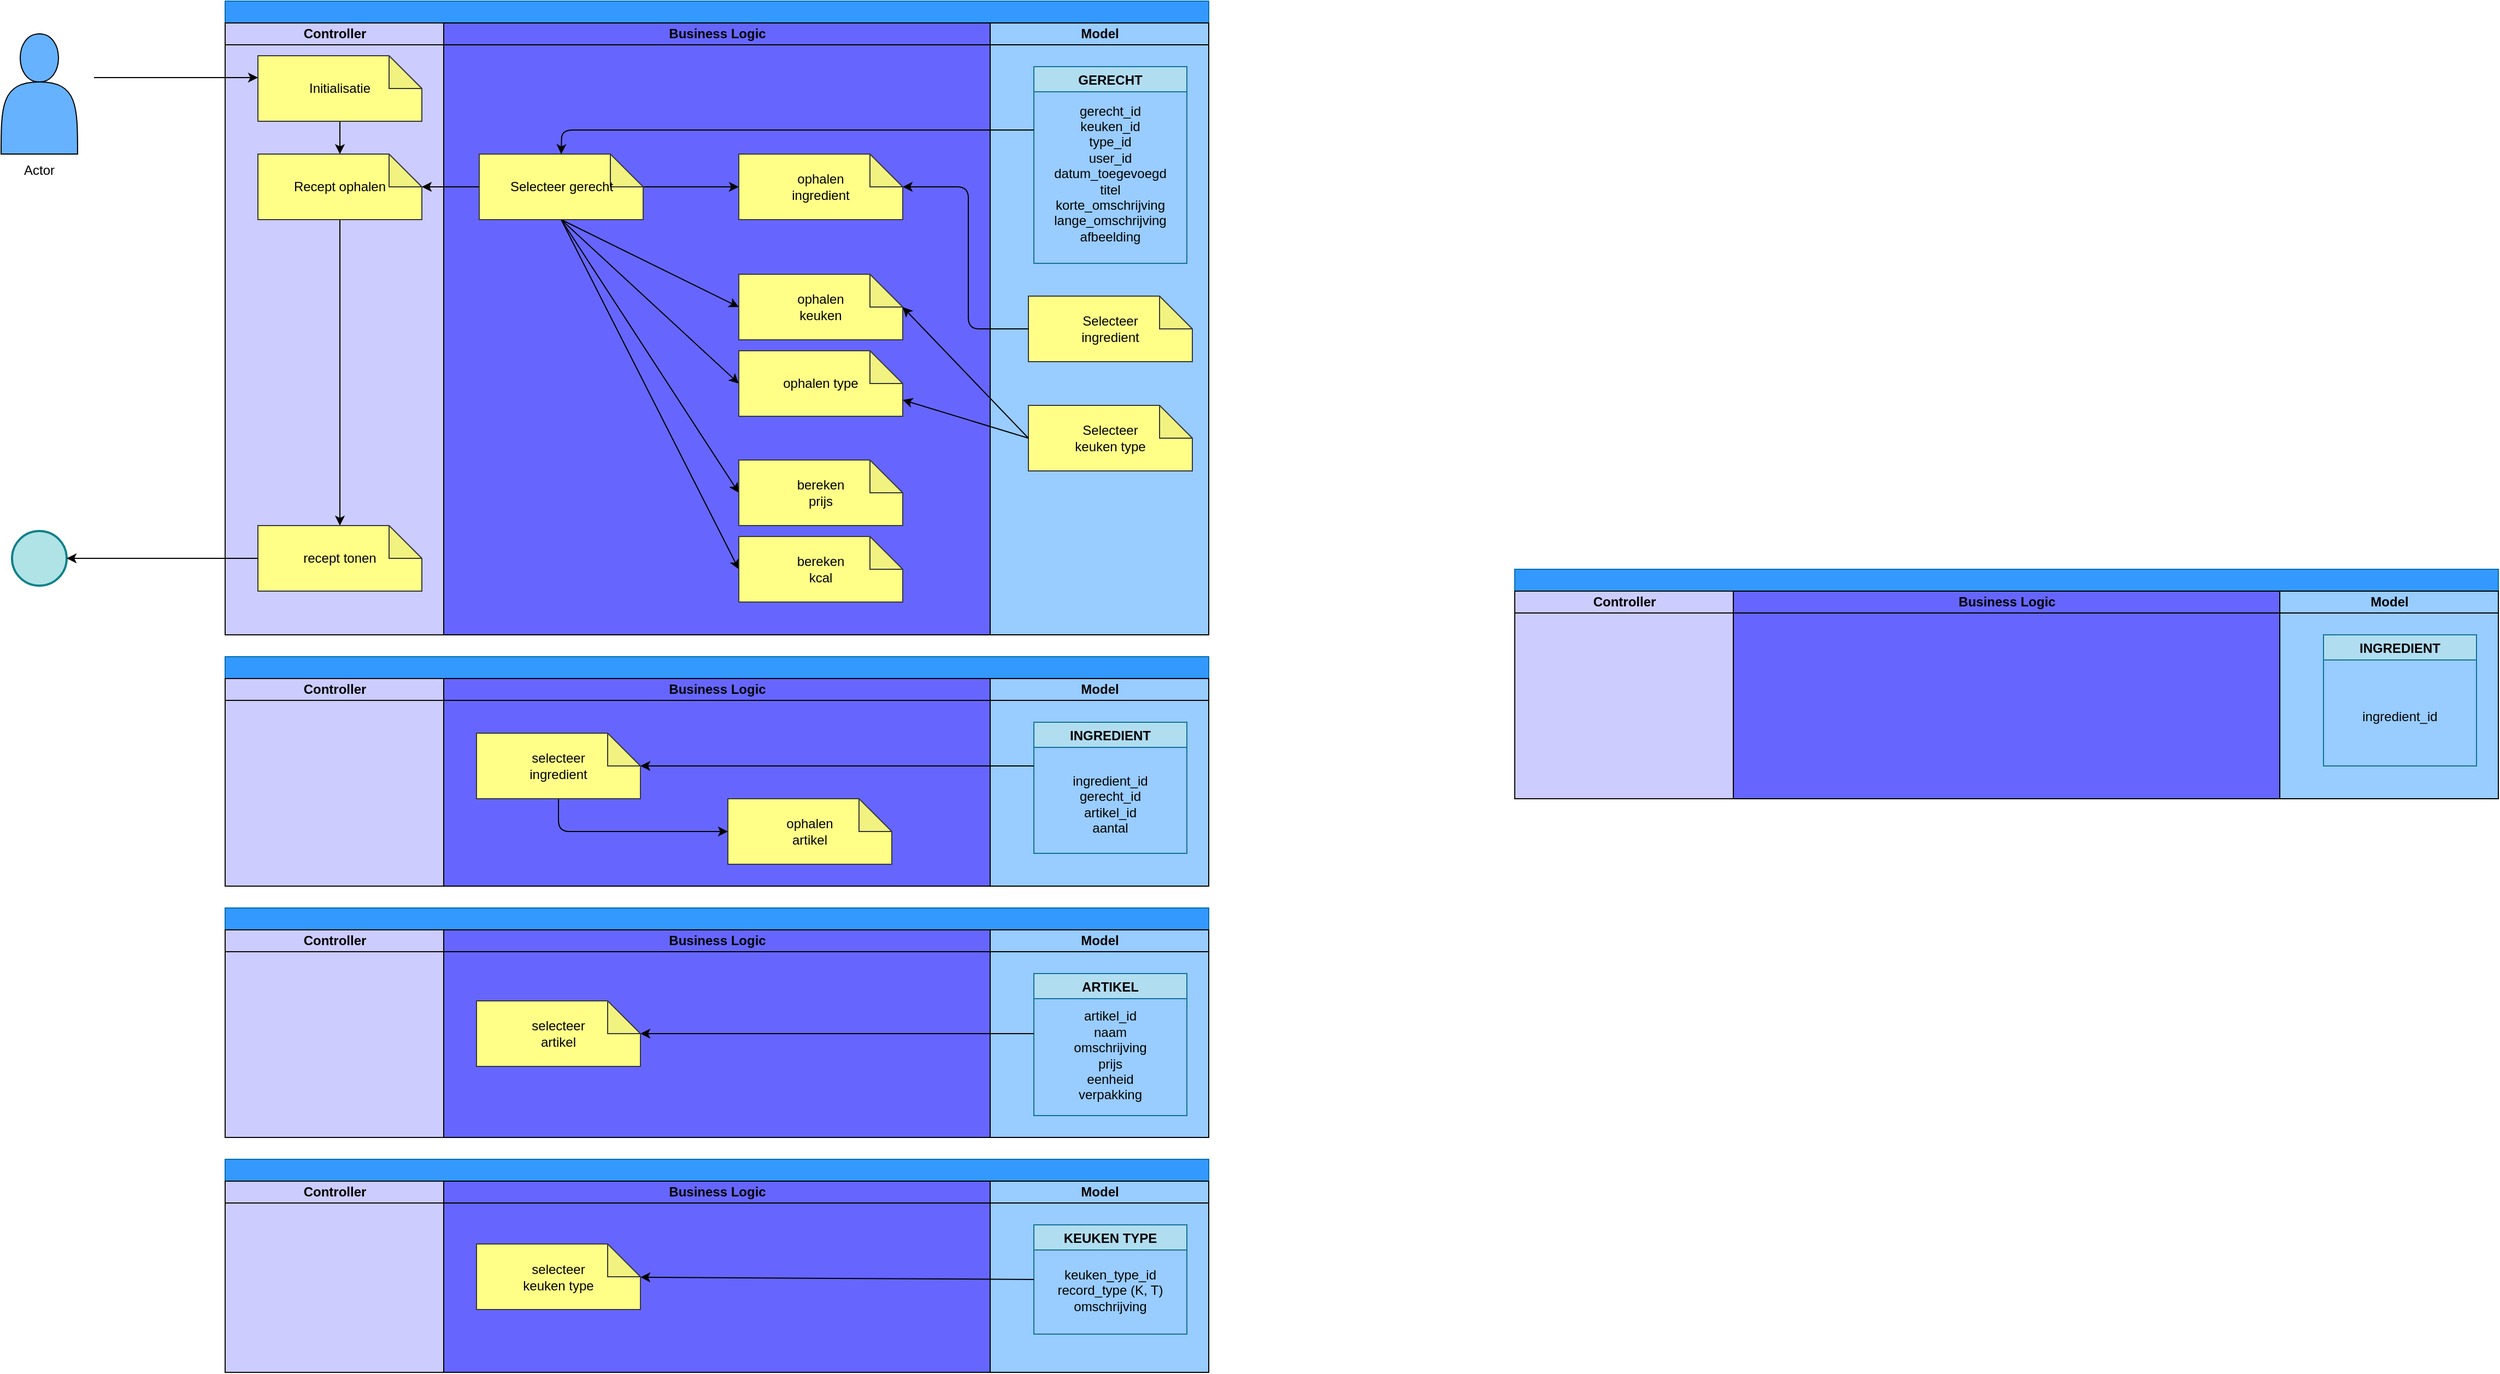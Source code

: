 <mxfile>
    <diagram id="W9O1iImb4MWXxn7yZl5L" name="Page-1">
        <mxGraphModel dx="1492" dy="1439" grid="1" gridSize="10" guides="1" tooltips="1" connect="1" arrows="1" fold="1" page="1" pageScale="1" pageWidth="850" pageHeight="1100" math="0" shadow="0">
            <root>
                <mxCell id="0"/>
                <mxCell id="1" parent="0"/>
                <mxCell id="2" value="" style="swimlane;childLayout=stackLayout;resizeParent=1;resizeParentMax=0;startSize=20;html=1;fillColor=#3399FF;fontColor=#000000;strokeColor=#006EAF;" parent="1" vertex="1">
                    <mxGeometry x="40" y="-20" width="900" height="580" as="geometry"/>
                </mxCell>
                <mxCell id="3" value="Controller" style="swimlane;startSize=20;html=1;fillColor=#CCCCFF;fontColor=#000000;strokeColor=#0a0a0a;gradientColor=none;swimlaneFillColor=#CCCCFF;" parent="2" vertex="1">
                    <mxGeometry y="20" width="200" height="560" as="geometry"/>
                </mxCell>
                <mxCell id="20" style="edgeStyle=none;html=1;exitX=0.5;exitY=1;exitDx=0;exitDy=0;exitPerimeter=0;entryX=0.5;entryY=0;entryDx=0;entryDy=0;entryPerimeter=0;strokeColor=#000000;fontColor=#000000;" parent="3" source="12" target="17" edge="1">
                    <mxGeometry relative="1" as="geometry"/>
                </mxCell>
                <mxCell id="12" value="&lt;span style=&quot;color: rgb(0, 0, 0);&quot;&gt;Initialisatie&lt;/span&gt;" style="shape=note;whiteSpace=wrap;html=1;backgroundOutline=1;darkOpacity=0.05;strokeColor=#36393d;fillColor=#ffff88;" parent="3" vertex="1">
                    <mxGeometry x="30" y="30" width="150" height="60" as="geometry"/>
                </mxCell>
                <mxCell id="21" style="edgeStyle=none;html=1;exitX=0.5;exitY=1;exitDx=0;exitDy=0;exitPerimeter=0;strokeColor=#000000;fontColor=#000000;" parent="3" source="17" target="36" edge="1">
                    <mxGeometry relative="1" as="geometry">
                        <mxPoint x="105" y="210" as="targetPoint"/>
                    </mxGeometry>
                </mxCell>
                <mxCell id="17" value="&lt;font color=&quot;#000000&quot;&gt;Recept ophalen&lt;/font&gt;" style="shape=note;whiteSpace=wrap;html=1;backgroundOutline=1;darkOpacity=0.05;strokeColor=#36393d;fillColor=#ffff88;" parent="3" vertex="1">
                    <mxGeometry x="30" y="120" width="150" height="60" as="geometry"/>
                </mxCell>
                <mxCell id="36" value="recept tonen" style="shape=note;whiteSpace=wrap;html=1;backgroundOutline=1;darkOpacity=0.05;strokeColor=#36393d;fillColor=#ffff88;fontColor=#000000;labelBackgroundColor=none;" parent="3" vertex="1">
                    <mxGeometry x="30" y="460" width="150" height="60" as="geometry"/>
                </mxCell>
                <mxCell id="4" value="&lt;font color=&quot;#000000&quot;&gt;Business Logic&lt;/font&gt;" style="swimlane;startSize=20;html=1;fillColor=#6666FF;strokeColor=#000000;swimlaneFillColor=#6666FF;fontColor=#ffffff;" parent="2" vertex="1">
                    <mxGeometry x="200" y="20" width="500" height="560" as="geometry"/>
                </mxCell>
                <mxCell id="133" style="edgeStyle=none;html=1;exitX=0.5;exitY=1;exitDx=0;exitDy=0;exitPerimeter=0;entryX=0;entryY=0.5;entryDx=0;entryDy=0;entryPerimeter=0;fontColor=#000000;strokeColor=#000000;" edge="1" parent="4" source="25" target="44">
                    <mxGeometry relative="1" as="geometry"/>
                </mxCell>
                <mxCell id="134" style="edgeStyle=none;html=1;entryX=0;entryY=0.5;entryDx=0;entryDy=0;entryPerimeter=0;strokeColor=#000000;fontColor=#000000;exitX=0.5;exitY=1;exitDx=0;exitDy=0;exitPerimeter=0;" edge="1" parent="4" source="25" target="45">
                    <mxGeometry relative="1" as="geometry"/>
                </mxCell>
                <mxCell id="135" style="edgeStyle=none;html=1;entryX=0;entryY=0.5;entryDx=0;entryDy=0;entryPerimeter=0;strokeColor=#000000;fontColor=#000000;exitX=0.5;exitY=1;exitDx=0;exitDy=0;exitPerimeter=0;" edge="1" parent="4" source="25" target="46">
                    <mxGeometry relative="1" as="geometry"/>
                </mxCell>
                <mxCell id="136" style="edgeStyle=none;html=1;entryX=0;entryY=0.5;entryDx=0;entryDy=0;entryPerimeter=0;strokeColor=#000000;fontColor=#000000;exitX=0.5;exitY=1;exitDx=0;exitDy=0;exitPerimeter=0;" edge="1" parent="4" source="25" target="47">
                    <mxGeometry relative="1" as="geometry"/>
                </mxCell>
                <mxCell id="138" style="edgeStyle=none;html=1;exitX=0;exitY=0;exitDx=150;exitDy=30;exitPerimeter=0;strokeColor=#000000;fontColor=#000000;" edge="1" parent="4" source="25" target="29">
                    <mxGeometry relative="1" as="geometry"/>
                </mxCell>
                <mxCell id="25" value="&lt;font color=&quot;#000000&quot;&gt;Selecteer gerecht&lt;/font&gt;" style="shape=note;whiteSpace=wrap;html=1;backgroundOutline=1;darkOpacity=0.05;strokeColor=#36393d;fillColor=#ffff88;" parent="4" vertex="1">
                    <mxGeometry x="32.5" y="120" width="150" height="60" as="geometry"/>
                </mxCell>
                <mxCell id="29" value="&lt;font color=&quot;#000000&quot;&gt;ophalen&lt;br&gt;ingredient&lt;/font&gt;" style="shape=note;whiteSpace=wrap;html=1;backgroundOutline=1;darkOpacity=0.05;strokeColor=#36393d;fillColor=#ffff88;" parent="4" vertex="1">
                    <mxGeometry x="270" y="120" width="150" height="60" as="geometry"/>
                </mxCell>
                <mxCell id="44" value="&lt;font color=&quot;#000000&quot;&gt;ophalen&lt;br&gt;keuken&lt;/font&gt;" style="shape=note;whiteSpace=wrap;html=1;backgroundOutline=1;darkOpacity=0.05;strokeColor=#36393d;fillColor=#ffff88;" vertex="1" parent="4">
                    <mxGeometry x="270" y="230" width="150" height="60" as="geometry"/>
                </mxCell>
                <mxCell id="45" value="&lt;font color=&quot;#000000&quot;&gt;ophalen type&lt;/font&gt;" style="shape=note;whiteSpace=wrap;html=1;backgroundOutline=1;darkOpacity=0.05;strokeColor=#36393d;fillColor=#ffff88;" vertex="1" parent="4">
                    <mxGeometry x="270" y="300" width="150" height="60" as="geometry"/>
                </mxCell>
                <mxCell id="46" value="&lt;font color=&quot;#000000&quot;&gt;bereken&lt;br&gt;prijs&lt;/font&gt;" style="shape=note;whiteSpace=wrap;html=1;backgroundOutline=1;darkOpacity=0.05;strokeColor=#36393d;fillColor=#ffff88;" vertex="1" parent="4">
                    <mxGeometry x="270" y="400" width="150" height="60" as="geometry"/>
                </mxCell>
                <mxCell id="47" value="&lt;font color=&quot;#000000&quot;&gt;bereken&lt;br&gt;kcal&lt;/font&gt;" style="shape=note;whiteSpace=wrap;html=1;backgroundOutline=1;darkOpacity=0.05;strokeColor=#36393d;fillColor=#ffff88;" vertex="1" parent="4">
                    <mxGeometry x="270" y="470" width="150" height="60" as="geometry"/>
                </mxCell>
                <mxCell id="5" value="&lt;font color=&quot;#000000&quot;&gt;Model&lt;/font&gt;" style="swimlane;startSize=20;html=1;fillColor=#99CCFF;swimlaneFillColor=#99CCFF;strokeColor=#000000;" parent="2" vertex="1">
                    <mxGeometry x="700" y="20" width="200" height="560" as="geometry"/>
                </mxCell>
                <mxCell id="23" value="GERECHT" style="swimlane;labelBackgroundColor=none;strokeColor=#10739e;fillColor=#b1ddf0;fontColor=#000000;startSize=23;" parent="5" vertex="1">
                    <mxGeometry x="40" y="40" width="140" height="180" as="geometry"/>
                </mxCell>
                <mxCell id="43" value="&lt;font color=&quot;#000000&quot;&gt;gerecht_id&lt;br&gt;keuken_id&lt;br&gt;type_id&lt;br&gt;user_id&lt;br&gt;datum_toegevoegd&lt;br&gt;titel&lt;br&gt;korte_omschrijving&lt;br&gt;lange_omschrijving&lt;br&gt;afbeelding&lt;br&gt;&lt;br&gt;&lt;/font&gt;" style="text;html=1;strokeColor=none;fillColor=none;align=center;verticalAlign=middle;whiteSpace=wrap;rounded=0;" vertex="1" parent="23">
                    <mxGeometry x="10" y="40" width="120" height="130" as="geometry"/>
                </mxCell>
                <mxCell id="28" value="&lt;font color=&quot;#000000&quot;&gt;Selecteer &lt;br&gt;ingredient&lt;/font&gt;" style="shape=note;whiteSpace=wrap;html=1;backgroundOutline=1;darkOpacity=0.05;strokeColor=#36393d;fillColor=#ffff88;" parent="5" vertex="1">
                    <mxGeometry x="35" y="250" width="150" height="60" as="geometry"/>
                </mxCell>
                <mxCell id="30" value="&lt;font color=&quot;#000000&quot;&gt;Selecteer&lt;br&gt;keuken type&lt;br&gt;&lt;/font&gt;" style="shape=note;whiteSpace=wrap;html=1;backgroundOutline=1;darkOpacity=0.05;strokeColor=#36393d;fillColor=#ffff88;" parent="5" vertex="1">
                    <mxGeometry x="35" y="350" width="150" height="60" as="geometry"/>
                </mxCell>
                <mxCell id="26" style="edgeStyle=none;html=1;entryX=0.5;entryY=0;entryDx=0;entryDy=0;entryPerimeter=0;strokeColor=#000000;fontColor=#000000;" parent="2" target="25" edge="1">
                    <mxGeometry relative="1" as="geometry">
                        <Array as="points">
                            <mxPoint x="308" y="118"/>
                        </Array>
                        <mxPoint x="740" y="118" as="sourcePoint"/>
                    </mxGeometry>
                </mxCell>
                <mxCell id="27" style="edgeStyle=none;html=1;entryX=0;entryY=0;entryDx=150;entryDy=30;entryPerimeter=0;strokeColor=#000000;fontColor=#000000;" parent="2" source="25" target="17" edge="1">
                    <mxGeometry relative="1" as="geometry"/>
                </mxCell>
                <mxCell id="31" style="edgeStyle=none;html=1;exitX=0;exitY=0.5;exitDx=0;exitDy=0;exitPerimeter=0;strokeColor=#000000;fontColor=#000000;entryX=0;entryY=0;entryDx=150;entryDy=30;entryPerimeter=0;" parent="2" source="28" target="29" edge="1">
                    <mxGeometry relative="1" as="geometry">
                        <Array as="points">
                            <mxPoint x="680" y="300"/>
                            <mxPoint x="680" y="170"/>
                        </Array>
                    </mxGeometry>
                </mxCell>
                <mxCell id="33" style="edgeStyle=none;html=1;exitX=0;exitY=0.5;exitDx=0;exitDy=0;exitPerimeter=0;strokeColor=#000000;fontColor=#000000;entryX=0;entryY=0;entryDx=150;entryDy=45;entryPerimeter=0;" parent="2" source="30" target="45" edge="1">
                    <mxGeometry relative="1" as="geometry">
                        <mxPoint x="660" y="350" as="targetPoint"/>
                    </mxGeometry>
                </mxCell>
                <mxCell id="132" style="edgeStyle=none;html=1;strokeColor=#000000;fontColor=#000000;entryX=0;entryY=0;entryDx=150;entryDy=30;entryPerimeter=0;exitX=0;exitY=0.5;exitDx=0;exitDy=0;exitPerimeter=0;" edge="1" parent="2" source="30" target="44">
                    <mxGeometry relative="1" as="geometry">
                        <mxPoint x="730" y="380" as="sourcePoint"/>
                        <mxPoint x="670" y="360" as="targetPoint"/>
                    </mxGeometry>
                </mxCell>
                <mxCell id="7" value="" style="shape=actor;whiteSpace=wrap;html=1;fillColor=#66B2FF;strokeColor=#000000;" parent="1" vertex="1">
                    <mxGeometry x="-165" y="10" width="70" height="110" as="geometry"/>
                </mxCell>
                <mxCell id="8" value="Actor" style="text;html=1;strokeColor=none;fillColor=none;align=center;verticalAlign=middle;whiteSpace=wrap;rounded=0;" parent="1" vertex="1">
                    <mxGeometry x="-160" y="120" width="60" height="30" as="geometry"/>
                </mxCell>
                <mxCell id="11" value="" style="endArrow=classic;html=1;fontColor=#000000;strokeColor=#000000;" parent="1" edge="1">
                    <mxGeometry width="50" height="50" relative="1" as="geometry">
                        <mxPoint x="-80" y="50" as="sourcePoint"/>
                        <mxPoint x="70" y="50" as="targetPoint"/>
                    </mxGeometry>
                </mxCell>
                <mxCell id="40" value="" style="ellipse;whiteSpace=wrap;html=1;aspect=fixed;labelBackgroundColor=none;strokeColor=#0e8088;fillColor=#b0e3e6;strokeWidth=2;" parent="1" vertex="1">
                    <mxGeometry x="-155" y="465" width="50" height="50" as="geometry"/>
                </mxCell>
                <mxCell id="41" style="edgeStyle=none;html=1;exitX=0;exitY=0.5;exitDx=0;exitDy=0;exitPerimeter=0;entryX=1;entryY=0.5;entryDx=0;entryDy=0;strokeColor=#000000;fontColor=#000000;" parent="1" source="36" target="40" edge="1">
                    <mxGeometry relative="1" as="geometry"/>
                </mxCell>
                <mxCell id="85" value="" style="swimlane;childLayout=stackLayout;resizeParent=1;resizeParentMax=0;startSize=20;html=1;fillColor=#3399FF;fontColor=#000000;strokeColor=#006EAF;" vertex="1" parent="1">
                    <mxGeometry x="40" y="580" width="900" height="210" as="geometry"/>
                </mxCell>
                <mxCell id="86" value="Controller" style="swimlane;startSize=20;html=1;fillColor=#CCCCFF;fontColor=#000000;strokeColor=#0a0a0a;gradientColor=none;swimlaneFillColor=#CCCCFF;" vertex="1" parent="85">
                    <mxGeometry y="20" width="200" height="190" as="geometry"/>
                </mxCell>
                <mxCell id="92" value="&lt;font color=&quot;#000000&quot;&gt;Business Logic&lt;/font&gt;" style="swimlane;startSize=20;html=1;fillColor=#6666FF;strokeColor=#000000;swimlaneFillColor=#6666FF;fontColor=#ffffff;" vertex="1" parent="85">
                    <mxGeometry x="200" y="20" width="500" height="190" as="geometry"/>
                </mxCell>
                <mxCell id="137" style="edgeStyle=none;html=1;entryX=0;entryY=0.5;entryDx=0;entryDy=0;entryPerimeter=0;strokeColor=#000000;fontColor=#000000;exitX=0.5;exitY=1;exitDx=0;exitDy=0;exitPerimeter=0;" edge="1" parent="92" source="94" target="110">
                    <mxGeometry relative="1" as="geometry">
                        <Array as="points">
                            <mxPoint x="105" y="140"/>
                        </Array>
                    </mxGeometry>
                </mxCell>
                <mxCell id="94" value="&lt;font color=&quot;#000000&quot;&gt;selecteer&lt;br&gt;ingredient&lt;/font&gt;" style="shape=note;whiteSpace=wrap;html=1;backgroundOutline=1;darkOpacity=0.05;strokeColor=#36393d;fillColor=#ffff88;" vertex="1" parent="92">
                    <mxGeometry x="30" y="50" width="150" height="60" as="geometry"/>
                </mxCell>
                <mxCell id="110" value="&lt;font color=&quot;#000000&quot;&gt;ophalen&lt;br&gt;artikel&lt;/font&gt;" style="shape=note;whiteSpace=wrap;html=1;backgroundOutline=1;darkOpacity=0.05;strokeColor=#36393d;fillColor=#ffff88;" vertex="1" parent="92">
                    <mxGeometry x="260" y="110" width="150" height="60" as="geometry"/>
                </mxCell>
                <mxCell id="99" value="&lt;font color=&quot;#000000&quot;&gt;Model&lt;/font&gt;" style="swimlane;startSize=20;html=1;fillColor=#99CCFF;swimlaneFillColor=#99CCFF;strokeColor=#000000;" vertex="1" parent="85">
                    <mxGeometry x="700" y="20" width="200" height="190" as="geometry"/>
                </mxCell>
                <mxCell id="100" value="INGREDIENT" style="swimlane;labelBackgroundColor=none;strokeColor=#10739e;fillColor=#b1ddf0;fontColor=#000000;startSize=23;" vertex="1" parent="99">
                    <mxGeometry x="40" y="40" width="140" height="120" as="geometry"/>
                </mxCell>
                <mxCell id="101" value="&lt;font color=&quot;#000000&quot;&gt;ingredient_id&lt;br&gt;gerecht_id&lt;br&gt;artikel_id&lt;br&gt;aantal&lt;br&gt;&lt;/font&gt;" style="text;html=1;strokeColor=none;fillColor=none;align=center;verticalAlign=middle;whiteSpace=wrap;rounded=0;" vertex="1" parent="100">
                    <mxGeometry x="15" y="20" width="110" height="110" as="geometry"/>
                </mxCell>
                <mxCell id="106" style="edgeStyle=none;html=1;strokeColor=#000000;fontColor=#000000;" edge="1" parent="85" target="94">
                    <mxGeometry relative="1" as="geometry">
                        <mxPoint x="740" y="100" as="sourcePoint"/>
                    </mxGeometry>
                </mxCell>
                <mxCell id="111" value="" style="swimlane;childLayout=stackLayout;resizeParent=1;resizeParentMax=0;startSize=20;html=1;fillColor=#3399FF;fontColor=#000000;strokeColor=#006EAF;" vertex="1" parent="1">
                    <mxGeometry x="40" y="810" width="900" height="210" as="geometry"/>
                </mxCell>
                <mxCell id="112" value="Controller" style="swimlane;startSize=20;html=1;fillColor=#CCCCFF;fontColor=#000000;strokeColor=#0a0a0a;gradientColor=none;swimlaneFillColor=#CCCCFF;" vertex="1" parent="111">
                    <mxGeometry y="20" width="200" height="190" as="geometry"/>
                </mxCell>
                <mxCell id="113" value="&lt;font color=&quot;#000000&quot;&gt;Business Logic&lt;/font&gt;" style="swimlane;startSize=20;html=1;fillColor=#6666FF;strokeColor=#000000;swimlaneFillColor=#6666FF;fontColor=#ffffff;" vertex="1" parent="111">
                    <mxGeometry x="200" y="20" width="500" height="190" as="geometry"/>
                </mxCell>
                <mxCell id="114" value="&lt;font color=&quot;#000000&quot;&gt;selecteer&lt;br&gt;artikel&lt;/font&gt;" style="shape=note;whiteSpace=wrap;html=1;backgroundOutline=1;darkOpacity=0.05;strokeColor=#36393d;fillColor=#ffff88;" vertex="1" parent="113">
                    <mxGeometry x="30" y="65" width="150" height="60" as="geometry"/>
                </mxCell>
                <mxCell id="116" value="&lt;font color=&quot;#000000&quot;&gt;Model&lt;/font&gt;" style="swimlane;startSize=20;html=1;fillColor=#99CCFF;swimlaneFillColor=#99CCFF;strokeColor=#000000;" vertex="1" parent="111">
                    <mxGeometry x="700" y="20" width="200" height="190" as="geometry"/>
                </mxCell>
                <mxCell id="117" value="ARTIKEL" style="swimlane;labelBackgroundColor=none;strokeColor=#10739e;fillColor=#b1ddf0;fontColor=#000000;startSize=23;" vertex="1" parent="116">
                    <mxGeometry x="40" y="40" width="140" height="130" as="geometry"/>
                </mxCell>
                <mxCell id="118" value="&lt;font color=&quot;#000000&quot;&gt;artikel_id&lt;br&gt;naam&lt;br&gt;omschrijving&lt;br&gt;prijs&lt;br&gt;eenheid&lt;br&gt;verpakking&lt;br&gt;&lt;/font&gt;" style="text;html=1;strokeColor=none;fillColor=none;align=center;verticalAlign=middle;whiteSpace=wrap;rounded=0;" vertex="1" parent="117">
                    <mxGeometry x="15" y="20" width="110" height="110" as="geometry"/>
                </mxCell>
                <mxCell id="119" style="edgeStyle=none;html=1;strokeColor=#000000;fontColor=#000000;" edge="1" parent="111" target="114">
                    <mxGeometry relative="1" as="geometry">
                        <mxPoint x="740" y="115" as="sourcePoint"/>
                    </mxGeometry>
                </mxCell>
                <mxCell id="122" value="" style="swimlane;childLayout=stackLayout;resizeParent=1;resizeParentMax=0;startSize=20;html=1;fillColor=#3399FF;fontColor=#000000;strokeColor=#006EAF;" vertex="1" parent="1">
                    <mxGeometry x="1220" y="500" width="900" height="210" as="geometry"/>
                </mxCell>
                <mxCell id="123" value="Controller" style="swimlane;startSize=20;html=1;fillColor=#CCCCFF;fontColor=#000000;strokeColor=#0a0a0a;gradientColor=none;swimlaneFillColor=#CCCCFF;" vertex="1" parent="122">
                    <mxGeometry y="20" width="200" height="190" as="geometry"/>
                </mxCell>
                <mxCell id="124" value="&lt;font color=&quot;#000000&quot;&gt;Business Logic&lt;/font&gt;" style="swimlane;startSize=20;html=1;fillColor=#6666FF;strokeColor=#000000;swimlaneFillColor=#6666FF;fontColor=#ffffff;" vertex="1" parent="122">
                    <mxGeometry x="200" y="20" width="500" height="190" as="geometry"/>
                </mxCell>
                <mxCell id="127" value="&lt;font color=&quot;#000000&quot;&gt;Model&lt;/font&gt;" style="swimlane;startSize=20;html=1;fillColor=#99CCFF;swimlaneFillColor=#99CCFF;strokeColor=#000000;" vertex="1" parent="122">
                    <mxGeometry x="700" y="20" width="200" height="190" as="geometry"/>
                </mxCell>
                <mxCell id="128" value="INGREDIENT" style="swimlane;labelBackgroundColor=none;strokeColor=#10739e;fillColor=#b1ddf0;fontColor=#000000;startSize=23;" vertex="1" parent="127">
                    <mxGeometry x="40" y="40" width="140" height="120" as="geometry"/>
                </mxCell>
                <mxCell id="129" value="&lt;font color=&quot;#000000&quot;&gt;ingredient_id&lt;br&gt;&lt;/font&gt;" style="text;html=1;strokeColor=none;fillColor=none;align=center;verticalAlign=middle;whiteSpace=wrap;rounded=0;" vertex="1" parent="128">
                    <mxGeometry x="15" y="20" width="110" height="110" as="geometry"/>
                </mxCell>
                <mxCell id="139" value="" style="swimlane;childLayout=stackLayout;resizeParent=1;resizeParentMax=0;startSize=20;html=1;fillColor=#3399FF;fontColor=#000000;strokeColor=#006EAF;" vertex="1" parent="1">
                    <mxGeometry x="40" y="1040" width="900" height="195" as="geometry"/>
                </mxCell>
                <mxCell id="140" value="Controller" style="swimlane;startSize=20;html=1;fillColor=#CCCCFF;fontColor=#000000;strokeColor=#0a0a0a;gradientColor=none;swimlaneFillColor=#CCCCFF;" vertex="1" parent="139">
                    <mxGeometry y="20" width="200" height="175" as="geometry"/>
                </mxCell>
                <mxCell id="141" value="&lt;font color=&quot;#000000&quot;&gt;Business Logic&lt;/font&gt;" style="swimlane;startSize=20;html=1;fillColor=#6666FF;strokeColor=#000000;swimlaneFillColor=#6666FF;fontColor=#ffffff;" vertex="1" parent="139">
                    <mxGeometry x="200" y="20" width="500" height="175" as="geometry"/>
                </mxCell>
                <mxCell id="146" value="&lt;font color=&quot;#000000&quot;&gt;selecteer&lt;br&gt;keuken type&lt;/font&gt;" style="shape=note;whiteSpace=wrap;html=1;backgroundOutline=1;darkOpacity=0.05;strokeColor=#36393d;fillColor=#ffff88;" vertex="1" parent="141">
                    <mxGeometry x="30" y="57.5" width="150" height="60" as="geometry"/>
                </mxCell>
                <mxCell id="142" value="&lt;font color=&quot;#000000&quot;&gt;Model&lt;/font&gt;" style="swimlane;startSize=20;html=1;fillColor=#99CCFF;swimlaneFillColor=#99CCFF;strokeColor=#000000;" vertex="1" parent="139">
                    <mxGeometry x="700" y="20" width="200" height="175" as="geometry"/>
                </mxCell>
                <mxCell id="143" value="KEUKEN TYPE" style="swimlane;labelBackgroundColor=none;strokeColor=#10739e;fillColor=#b1ddf0;fontColor=#000000;startSize=23;" vertex="1" parent="142">
                    <mxGeometry x="40" y="40" width="140" height="100" as="geometry"/>
                </mxCell>
                <mxCell id="144" value="&lt;font color=&quot;#000000&quot;&gt;keuken_type_id&lt;br&gt;record_type (K, T)&lt;br&gt;omschrijving&lt;br&gt;&lt;/font&gt;" style="text;html=1;strokeColor=none;fillColor=none;align=center;verticalAlign=middle;whiteSpace=wrap;rounded=0;" vertex="1" parent="143">
                    <mxGeometry x="15" y="20" width="110" height="80" as="geometry"/>
                </mxCell>
                <mxCell id="147" style="edgeStyle=none;html=1;exitX=0;exitY=0.5;exitDx=0;exitDy=0;strokeColor=#000000;fontColor=#000000;" edge="1" parent="139" source="143" target="146">
                    <mxGeometry relative="1" as="geometry"/>
                </mxCell>
            </root>
        </mxGraphModel>
    </diagram>
</mxfile>